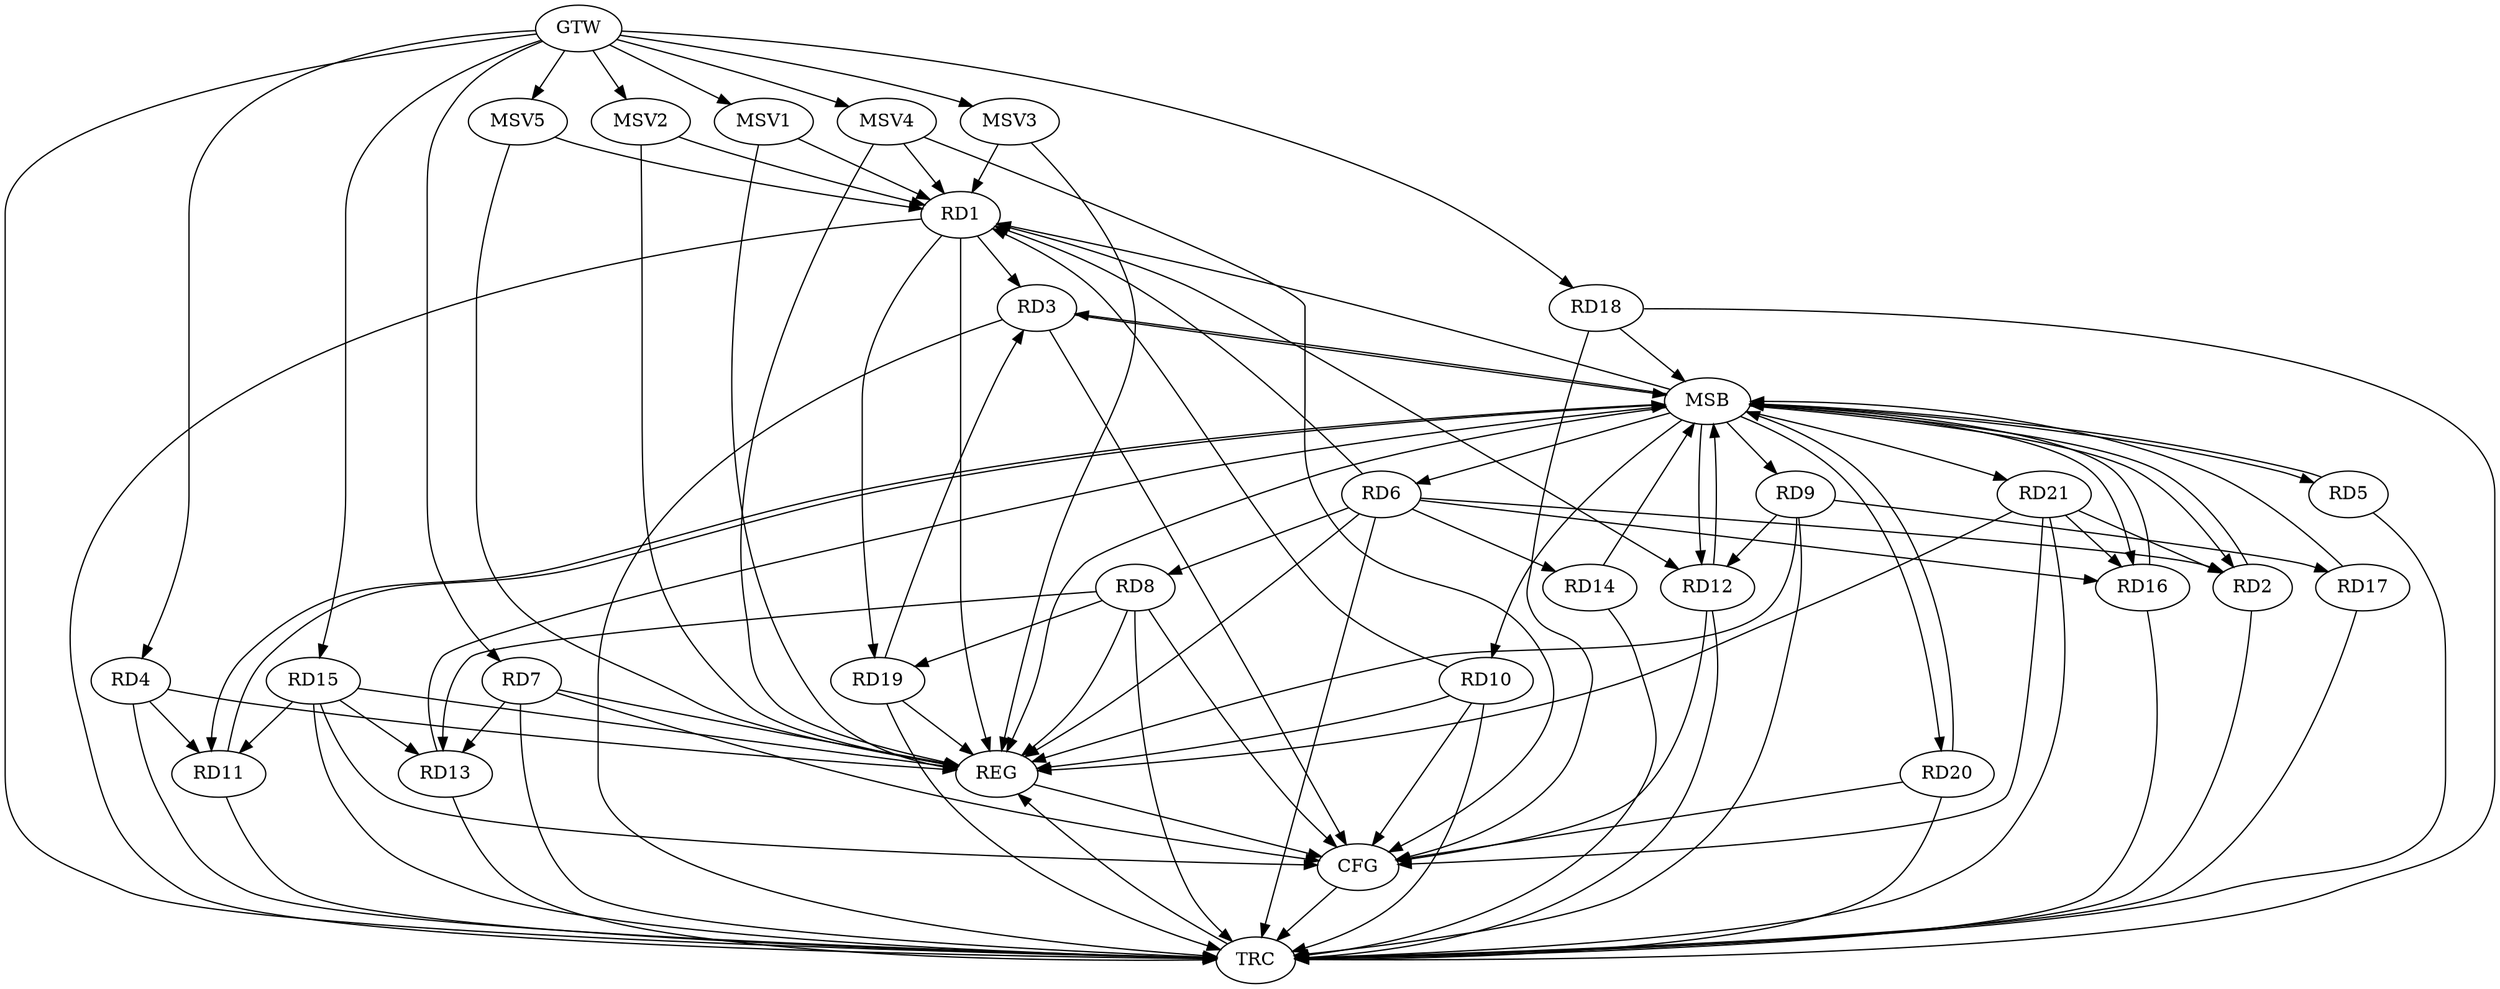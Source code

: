 strict digraph G {
  RD1 [ label="RD1" ];
  RD2 [ label="RD2" ];
  RD3 [ label="RD3" ];
  RD4 [ label="RD4" ];
  RD5 [ label="RD5" ];
  RD6 [ label="RD6" ];
  RD7 [ label="RD7" ];
  RD8 [ label="RD8" ];
  RD9 [ label="RD9" ];
  RD10 [ label="RD10" ];
  RD11 [ label="RD11" ];
  RD12 [ label="RD12" ];
  RD13 [ label="RD13" ];
  RD14 [ label="RD14" ];
  RD15 [ label="RD15" ];
  RD16 [ label="RD16" ];
  RD17 [ label="RD17" ];
  RD18 [ label="RD18" ];
  RD19 [ label="RD19" ];
  RD20 [ label="RD20" ];
  RD21 [ label="RD21" ];
  GTW [ label="GTW" ];
  REG [ label="REG" ];
  MSB [ label="MSB" ];
  CFG [ label="CFG" ];
  TRC [ label="TRC" ];
  MSV1 [ label="MSV1" ];
  MSV2 [ label="MSV2" ];
  MSV3 [ label="MSV3" ];
  MSV4 [ label="MSV4" ];
  MSV5 [ label="MSV5" ];
  RD1 -> RD3;
  RD6 -> RD1;
  RD10 -> RD1;
  RD1 -> RD12;
  RD1 -> RD19;
  RD6 -> RD2;
  RD21 -> RD2;
  RD19 -> RD3;
  RD4 -> RD11;
  RD6 -> RD8;
  RD6 -> RD14;
  RD6 -> RD16;
  RD7 -> RD13;
  RD8 -> RD13;
  RD8 -> RD19;
  RD9 -> RD12;
  RD9 -> RD17;
  RD15 -> RD11;
  RD15 -> RD13;
  RD21 -> RD16;
  GTW -> RD4;
  GTW -> RD7;
  GTW -> RD15;
  GTW -> RD18;
  RD1 -> REG;
  RD4 -> REG;
  RD6 -> REG;
  RD7 -> REG;
  RD8 -> REG;
  RD9 -> REG;
  RD10 -> REG;
  RD15 -> REG;
  RD19 -> REG;
  RD21 -> REG;
  RD2 -> MSB;
  MSB -> RD1;
  MSB -> RD10;
  MSB -> RD12;
  MSB -> REG;
  RD3 -> MSB;
  MSB -> RD9;
  RD5 -> MSB;
  MSB -> RD11;
  MSB -> RD21;
  RD11 -> MSB;
  MSB -> RD2;
  MSB -> RD5;
  MSB -> RD16;
  MSB -> RD20;
  RD12 -> MSB;
  MSB -> RD3;
  RD13 -> MSB;
  MSB -> RD6;
  RD14 -> MSB;
  RD16 -> MSB;
  RD17 -> MSB;
  RD18 -> MSB;
  RD20 -> MSB;
  RD15 -> CFG;
  RD18 -> CFG;
  RD12 -> CFG;
  RD7 -> CFG;
  RD3 -> CFG;
  RD10 -> CFG;
  RD20 -> CFG;
  RD21 -> CFG;
  RD8 -> CFG;
  REG -> CFG;
  RD1 -> TRC;
  RD2 -> TRC;
  RD3 -> TRC;
  RD4 -> TRC;
  RD5 -> TRC;
  RD6 -> TRC;
  RD7 -> TRC;
  RD8 -> TRC;
  RD9 -> TRC;
  RD10 -> TRC;
  RD11 -> TRC;
  RD12 -> TRC;
  RD13 -> TRC;
  RD14 -> TRC;
  RD15 -> TRC;
  RD16 -> TRC;
  RD17 -> TRC;
  RD18 -> TRC;
  RD19 -> TRC;
  RD20 -> TRC;
  RD21 -> TRC;
  GTW -> TRC;
  CFG -> TRC;
  TRC -> REG;
  MSV1 -> RD1;
  GTW -> MSV1;
  MSV1 -> REG;
  MSV2 -> RD1;
  MSV3 -> RD1;
  GTW -> MSV2;
  MSV2 -> REG;
  GTW -> MSV3;
  MSV3 -> REG;
  MSV4 -> RD1;
  GTW -> MSV4;
  MSV4 -> REG;
  MSV4 -> CFG;
  MSV5 -> RD1;
  GTW -> MSV5;
  MSV5 -> REG;
}
